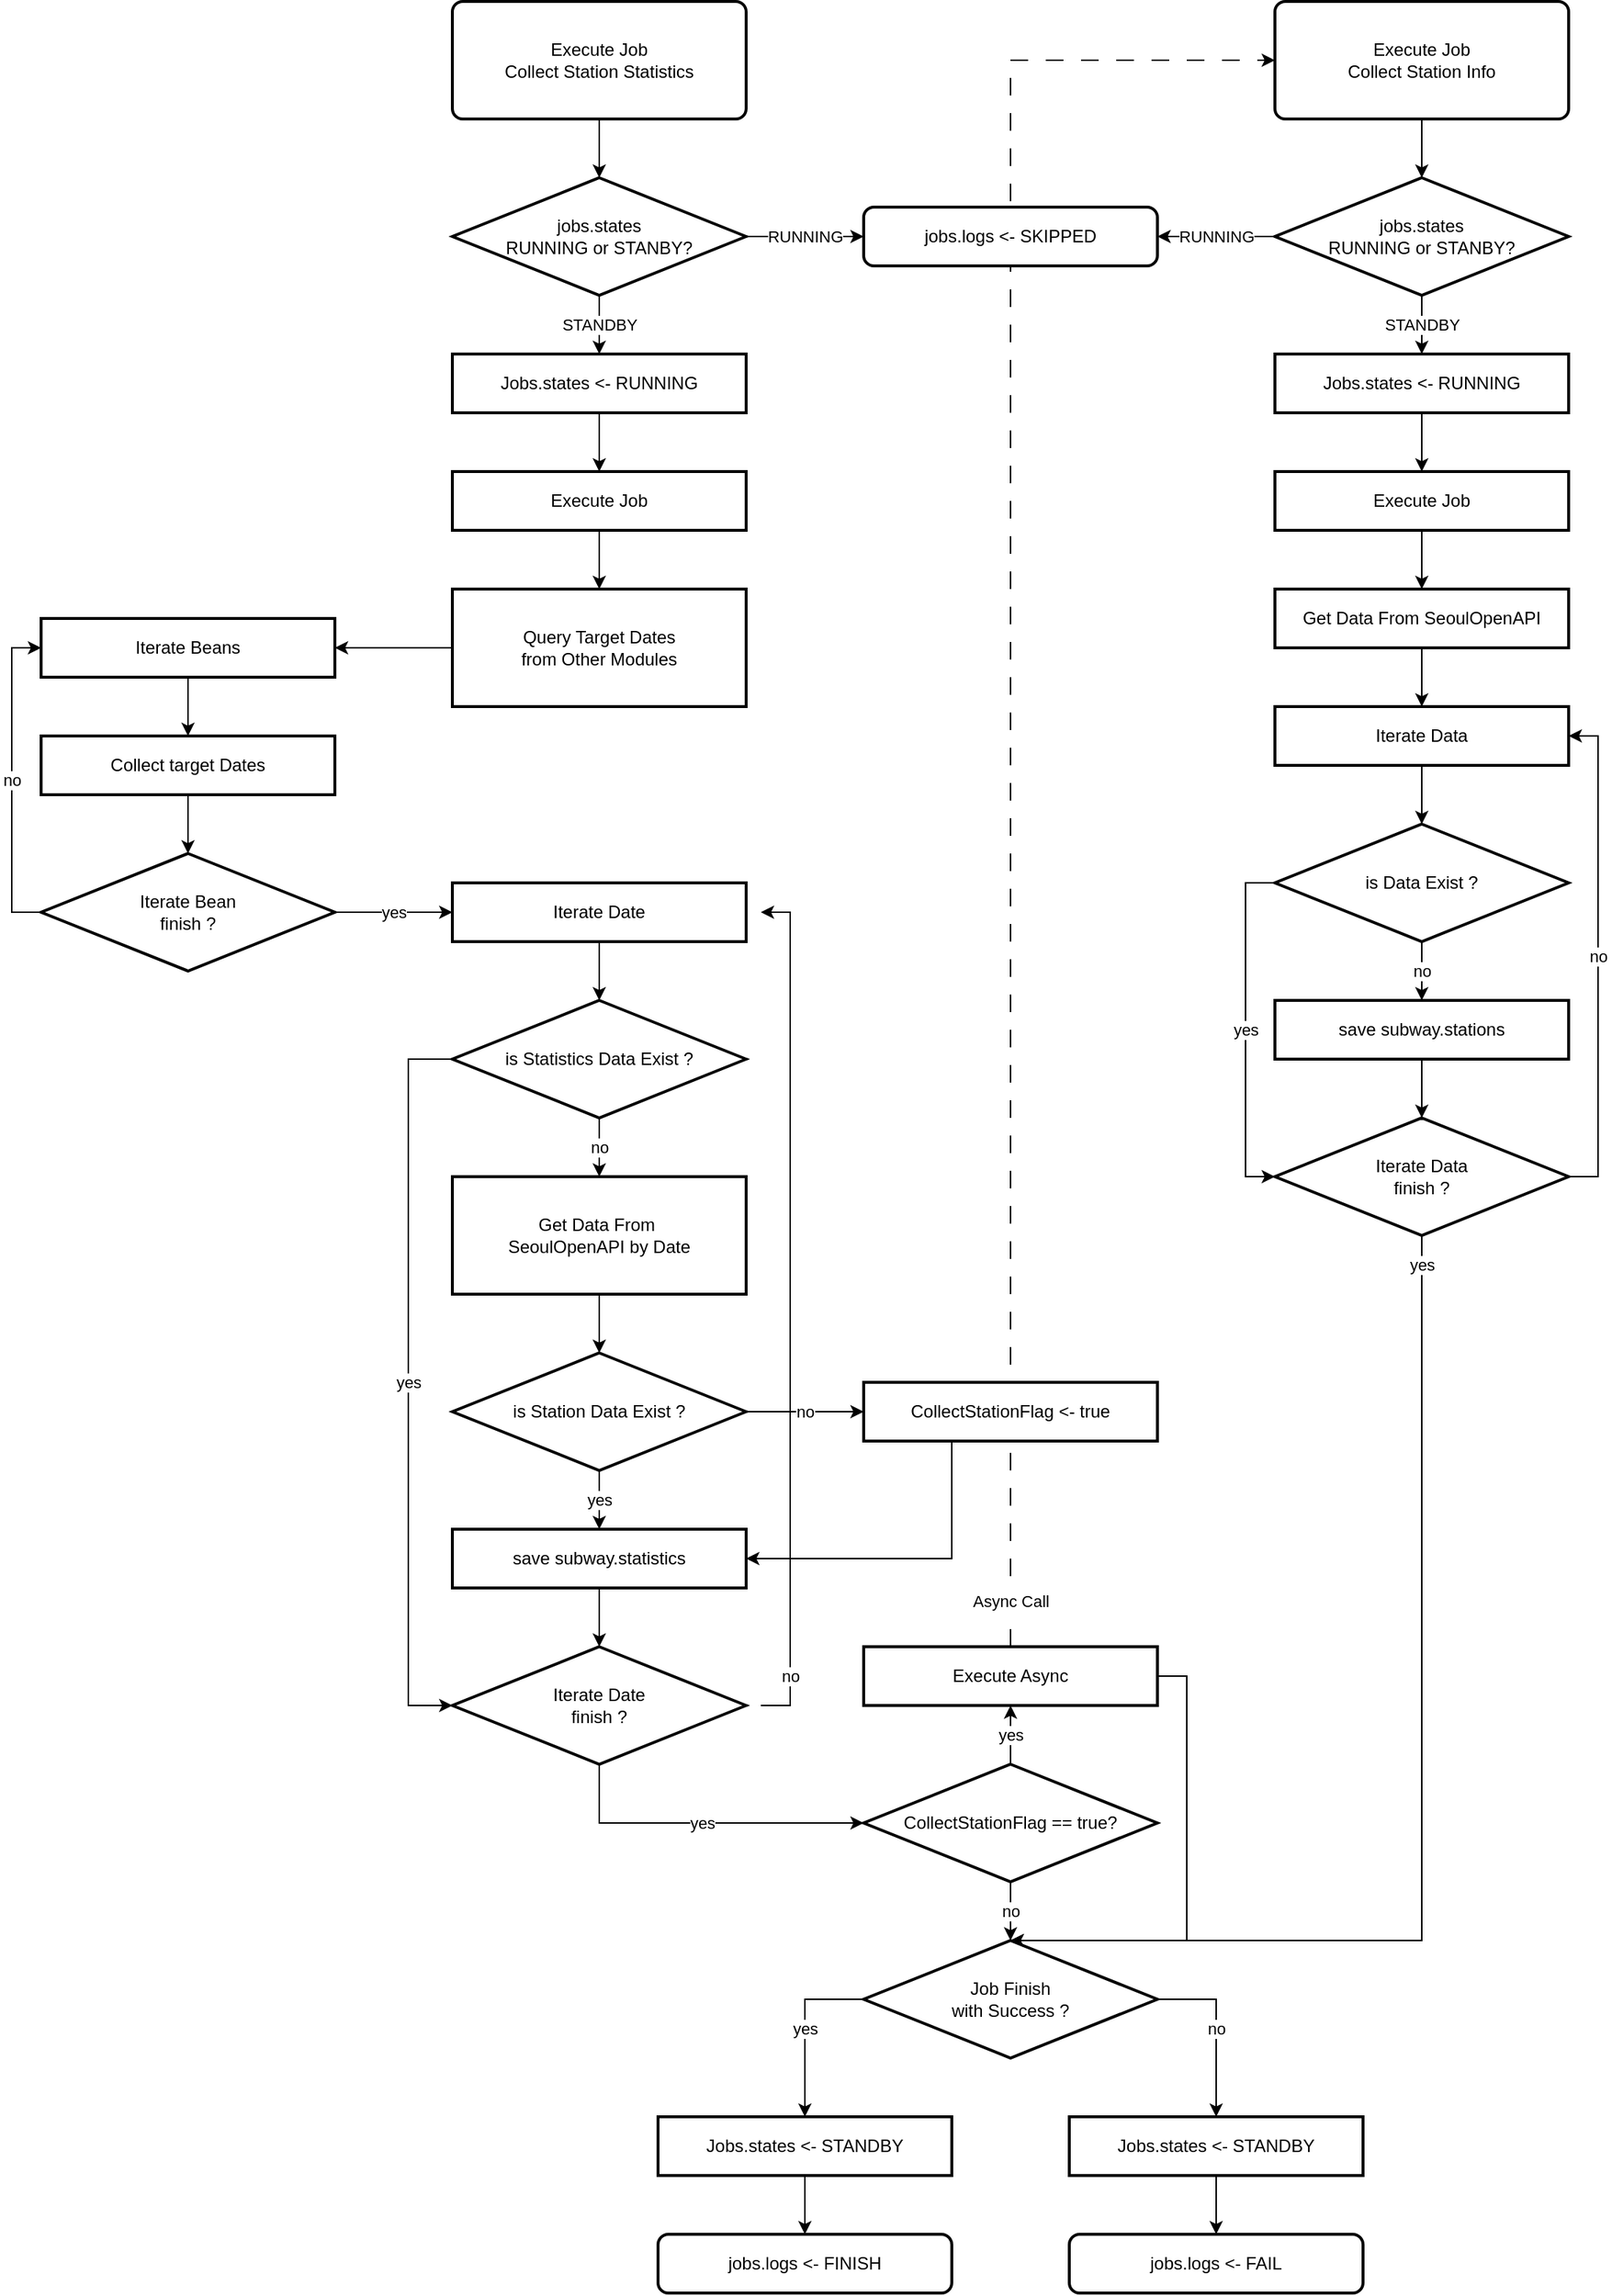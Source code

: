 <mxfile version="24.2.0" type="github">
  <diagram id="C5RBs43oDa-KdzZeNtuy" name="Page-1">
    <mxGraphModel dx="2261" dy="756" grid="1" gridSize="10" guides="1" tooltips="1" connect="1" arrows="1" fold="1" page="1" pageScale="1" pageWidth="827" pageHeight="1169" math="0" shadow="0">
      <root>
        <mxCell id="WIyWlLk6GJQsqaUBKTNV-0" />
        <mxCell id="WIyWlLk6GJQsqaUBKTNV-1" parent="WIyWlLk6GJQsqaUBKTNV-0" />
        <mxCell id="YIULkjpwCNEE645c2rZU-81" value="Async Call" style="edgeStyle=orthogonalEdgeStyle;rounded=0;orthogonalLoop=1;jettySize=auto;html=1;entryX=0;entryY=0.5;entryDx=0;entryDy=0;dashed=1;dashPattern=12 12;" edge="1" parent="WIyWlLk6GJQsqaUBKTNV-1" source="YIULkjpwCNEE645c2rZU-58" target="YIULkjpwCNEE645c2rZU-2">
          <mxGeometry x="-0.952" relative="1" as="geometry">
            <Array as="points">
              <mxPoint x="-140" y="80" />
            </Array>
            <mxPoint y="-1" as="offset" />
          </mxGeometry>
        </mxCell>
        <mxCell id="YIULkjpwCNEE645c2rZU-44" value="RUNNING" style="edgeStyle=orthogonalEdgeStyle;rounded=0;orthogonalLoop=1;jettySize=auto;html=1;entryX=1;entryY=0.5;entryDx=0;entryDy=0;" edge="1" parent="WIyWlLk6GJQsqaUBKTNV-1" source="YIULkjpwCNEE645c2rZU-0" target="YIULkjpwCNEE645c2rZU-5">
          <mxGeometry relative="1" as="geometry" />
        </mxCell>
        <mxCell id="YIULkjpwCNEE645c2rZU-83" value="STANDBY" style="edgeStyle=orthogonalEdgeStyle;rounded=0;orthogonalLoop=1;jettySize=auto;html=1;entryX=0.5;entryY=0;entryDx=0;entryDy=0;" edge="1" parent="WIyWlLk6GJQsqaUBKTNV-1" source="YIULkjpwCNEE645c2rZU-0" target="YIULkjpwCNEE645c2rZU-9">
          <mxGeometry relative="1" as="geometry" />
        </mxCell>
        <mxCell id="YIULkjpwCNEE645c2rZU-0" value="jobs.states&lt;div&gt;RUNNING or STANBY?&lt;/div&gt;" style="strokeWidth=2;html=1;shape=mxgraph.flowchart.decision;whiteSpace=wrap;" vertex="1" parent="WIyWlLk6GJQsqaUBKTNV-1">
          <mxGeometry x="40" y="160" width="200" height="80" as="geometry" />
        </mxCell>
        <mxCell id="YIULkjpwCNEE645c2rZU-85" style="edgeStyle=orthogonalEdgeStyle;rounded=0;orthogonalLoop=1;jettySize=auto;html=1;entryX=0.5;entryY=0;entryDx=0;entryDy=0;" edge="1" parent="WIyWlLk6GJQsqaUBKTNV-1" source="YIULkjpwCNEE645c2rZU-1" target="YIULkjpwCNEE645c2rZU-16">
          <mxGeometry relative="1" as="geometry" />
        </mxCell>
        <mxCell id="YIULkjpwCNEE645c2rZU-1" value="Execute Job" style="rounded=0;whiteSpace=wrap;html=1;absoluteArcSize=1;arcSize=14;strokeWidth=2;" vertex="1" parent="WIyWlLk6GJQsqaUBKTNV-1">
          <mxGeometry x="40" y="360" width="200" height="40" as="geometry" />
        </mxCell>
        <mxCell id="YIULkjpwCNEE645c2rZU-2" value="Execute Job&lt;div&gt;Collect Station Info&lt;br&gt;&lt;/div&gt;" style="rounded=1;whiteSpace=wrap;html=1;absoluteArcSize=1;arcSize=14;strokeWidth=2;" vertex="1" parent="WIyWlLk6GJQsqaUBKTNV-1">
          <mxGeometry x="40" y="40" width="200" height="80" as="geometry" />
        </mxCell>
        <mxCell id="YIULkjpwCNEE645c2rZU-5" value="jobs.logs &amp;lt;- SKIPPED" style="rounded=1;whiteSpace=wrap;html=1;absoluteArcSize=1;arcSize=14;strokeWidth=2;" vertex="1" parent="WIyWlLk6GJQsqaUBKTNV-1">
          <mxGeometry x="-240" y="180" width="200" height="40" as="geometry" />
        </mxCell>
        <mxCell id="YIULkjpwCNEE645c2rZU-6" value="jobs.logs &amp;lt;- FINISH" style="rounded=1;whiteSpace=wrap;html=1;absoluteArcSize=1;arcSize=14;strokeWidth=2;" vertex="1" parent="WIyWlLk6GJQsqaUBKTNV-1">
          <mxGeometry x="-380" y="1560" width="200" height="40" as="geometry" />
        </mxCell>
        <mxCell id="YIULkjpwCNEE645c2rZU-76" value="yes" style="edgeStyle=orthogonalEdgeStyle;rounded=0;orthogonalLoop=1;jettySize=auto;html=1;entryX=0.5;entryY=0;entryDx=0;entryDy=0;" edge="1" parent="WIyWlLk6GJQsqaUBKTNV-1" source="YIULkjpwCNEE645c2rZU-7" target="YIULkjpwCNEE645c2rZU-8">
          <mxGeometry relative="1" as="geometry">
            <Array as="points">
              <mxPoint x="-280" y="1400" />
            </Array>
          </mxGeometry>
        </mxCell>
        <mxCell id="YIULkjpwCNEE645c2rZU-78" value="no" style="edgeStyle=orthogonalEdgeStyle;rounded=0;orthogonalLoop=1;jettySize=auto;html=1;entryX=0.5;entryY=0;entryDx=0;entryDy=0;" edge="1" parent="WIyWlLk6GJQsqaUBKTNV-1" source="YIULkjpwCNEE645c2rZU-7" target="YIULkjpwCNEE645c2rZU-12">
          <mxGeometry relative="1" as="geometry">
            <Array as="points">
              <mxPoint y="1400" />
            </Array>
          </mxGeometry>
        </mxCell>
        <mxCell id="YIULkjpwCNEE645c2rZU-7" value="Job Finish&lt;div&gt;with Success ?&lt;/div&gt;" style="strokeWidth=2;html=1;shape=mxgraph.flowchart.decision;whiteSpace=wrap;" vertex="1" parent="WIyWlLk6GJQsqaUBKTNV-1">
          <mxGeometry x="-240" y="1360" width="200" height="80" as="geometry" />
        </mxCell>
        <mxCell id="YIULkjpwCNEE645c2rZU-77" style="edgeStyle=orthogonalEdgeStyle;rounded=0;orthogonalLoop=1;jettySize=auto;html=1;entryX=0.5;entryY=0;entryDx=0;entryDy=0;" edge="1" parent="WIyWlLk6GJQsqaUBKTNV-1" source="YIULkjpwCNEE645c2rZU-8" target="YIULkjpwCNEE645c2rZU-6">
          <mxGeometry relative="1" as="geometry" />
        </mxCell>
        <mxCell id="YIULkjpwCNEE645c2rZU-8" value="Jobs.states &amp;lt;- STANDBY" style="rounded=0;whiteSpace=wrap;html=1;absoluteArcSize=1;arcSize=14;strokeWidth=2;" vertex="1" parent="WIyWlLk6GJQsqaUBKTNV-1">
          <mxGeometry x="-380" y="1480" width="200" height="40" as="geometry" />
        </mxCell>
        <mxCell id="YIULkjpwCNEE645c2rZU-84" style="edgeStyle=orthogonalEdgeStyle;rounded=0;orthogonalLoop=1;jettySize=auto;html=1;entryX=0.5;entryY=0;entryDx=0;entryDy=0;" edge="1" parent="WIyWlLk6GJQsqaUBKTNV-1" source="YIULkjpwCNEE645c2rZU-9" target="YIULkjpwCNEE645c2rZU-1">
          <mxGeometry relative="1" as="geometry" />
        </mxCell>
        <mxCell id="YIULkjpwCNEE645c2rZU-9" value="Jobs.states &amp;lt;- RUNNING" style="rounded=0;whiteSpace=wrap;html=1;absoluteArcSize=1;arcSize=14;strokeWidth=2;" vertex="1" parent="WIyWlLk6GJQsqaUBKTNV-1">
          <mxGeometry x="40" y="280" width="200" height="40" as="geometry" />
        </mxCell>
        <mxCell id="YIULkjpwCNEE645c2rZU-11" value="jobs.logs &amp;lt;- FAIL" style="rounded=1;whiteSpace=wrap;html=1;absoluteArcSize=1;arcSize=14;strokeWidth=2;" vertex="1" parent="WIyWlLk6GJQsqaUBKTNV-1">
          <mxGeometry x="-100" y="1560" width="200" height="40" as="geometry" />
        </mxCell>
        <mxCell id="YIULkjpwCNEE645c2rZU-79" style="edgeStyle=orthogonalEdgeStyle;rounded=0;orthogonalLoop=1;jettySize=auto;html=1;" edge="1" parent="WIyWlLk6GJQsqaUBKTNV-1" source="YIULkjpwCNEE645c2rZU-12" target="YIULkjpwCNEE645c2rZU-11">
          <mxGeometry relative="1" as="geometry" />
        </mxCell>
        <mxCell id="YIULkjpwCNEE645c2rZU-12" value="Jobs.states &amp;lt;- STANDBY" style="rounded=0;whiteSpace=wrap;html=1;absoluteArcSize=1;arcSize=14;strokeWidth=2;" vertex="1" parent="WIyWlLk6GJQsqaUBKTNV-1">
          <mxGeometry x="-100" y="1480" width="200" height="40" as="geometry" />
        </mxCell>
        <mxCell id="YIULkjpwCNEE645c2rZU-13" value="Execute Job&lt;div&gt;Collect Station Statistics&lt;/div&gt;" style="rounded=1;whiteSpace=wrap;html=1;absoluteArcSize=1;arcSize=14;strokeWidth=2;" vertex="1" parent="WIyWlLk6GJQsqaUBKTNV-1">
          <mxGeometry x="-520" y="40" width="200" height="80" as="geometry" />
        </mxCell>
        <mxCell id="YIULkjpwCNEE645c2rZU-43" value="RUNNING" style="edgeStyle=orthogonalEdgeStyle;rounded=0;orthogonalLoop=1;jettySize=auto;html=1;entryX=0;entryY=0.5;entryDx=0;entryDy=0;" edge="1" parent="WIyWlLk6GJQsqaUBKTNV-1" source="YIULkjpwCNEE645c2rZU-14" target="YIULkjpwCNEE645c2rZU-5">
          <mxGeometry relative="1" as="geometry" />
        </mxCell>
        <mxCell id="YIULkjpwCNEE645c2rZU-45" value="STANDBY" style="edgeStyle=orthogonalEdgeStyle;rounded=0;orthogonalLoop=1;jettySize=auto;html=1;entryX=0.5;entryY=0;entryDx=0;entryDy=0;" edge="1" parent="WIyWlLk6GJQsqaUBKTNV-1" source="YIULkjpwCNEE645c2rZU-14" target="YIULkjpwCNEE645c2rZU-26">
          <mxGeometry relative="1" as="geometry" />
        </mxCell>
        <mxCell id="YIULkjpwCNEE645c2rZU-14" value="jobs.states&lt;div&gt;RUNNING or STANBY?&lt;/div&gt;" style="strokeWidth=2;html=1;shape=mxgraph.flowchart.decision;whiteSpace=wrap;" vertex="1" parent="WIyWlLk6GJQsqaUBKTNV-1">
          <mxGeometry x="-520" y="160" width="200" height="80" as="geometry" />
        </mxCell>
        <mxCell id="YIULkjpwCNEE645c2rZU-15" value="save subway.stations" style="rounded=0;whiteSpace=wrap;html=1;absoluteArcSize=1;arcSize=14;strokeWidth=2;" vertex="1" parent="WIyWlLk6GJQsqaUBKTNV-1">
          <mxGeometry x="40" y="720" width="200" height="40" as="geometry" />
        </mxCell>
        <mxCell id="YIULkjpwCNEE645c2rZU-86" style="edgeStyle=orthogonalEdgeStyle;rounded=0;orthogonalLoop=1;jettySize=auto;html=1;entryX=0.5;entryY=0;entryDx=0;entryDy=0;" edge="1" parent="WIyWlLk6GJQsqaUBKTNV-1" source="YIULkjpwCNEE645c2rZU-16" target="YIULkjpwCNEE645c2rZU-32">
          <mxGeometry relative="1" as="geometry" />
        </mxCell>
        <mxCell id="YIULkjpwCNEE645c2rZU-16" value="Get Data From SeoulOpenAPI" style="rounded=0;whiteSpace=wrap;html=1;absoluteArcSize=1;arcSize=14;strokeWidth=2;" vertex="1" parent="WIyWlLk6GJQsqaUBKTNV-1">
          <mxGeometry x="40" y="440" width="200" height="40" as="geometry" />
        </mxCell>
        <mxCell id="YIULkjpwCNEE645c2rZU-88" value="no" style="edgeStyle=orthogonalEdgeStyle;rounded=0;orthogonalLoop=1;jettySize=auto;html=1;entryX=0.5;entryY=0;entryDx=0;entryDy=0;" edge="1" parent="WIyWlLk6GJQsqaUBKTNV-1" source="YIULkjpwCNEE645c2rZU-24" target="YIULkjpwCNEE645c2rZU-15">
          <mxGeometry relative="1" as="geometry" />
        </mxCell>
        <mxCell id="YIULkjpwCNEE645c2rZU-24" value="is Data Exist ?" style="strokeWidth=2;html=1;shape=mxgraph.flowchart.decision;whiteSpace=wrap;" vertex="1" parent="WIyWlLk6GJQsqaUBKTNV-1">
          <mxGeometry x="40" y="600" width="200" height="80" as="geometry" />
        </mxCell>
        <mxCell id="YIULkjpwCNEE645c2rZU-47" style="edgeStyle=orthogonalEdgeStyle;rounded=0;orthogonalLoop=1;jettySize=auto;html=1;entryX=0.5;entryY=0;entryDx=0;entryDy=0;" edge="1" parent="WIyWlLk6GJQsqaUBKTNV-1" source="YIULkjpwCNEE645c2rZU-25" target="YIULkjpwCNEE645c2rZU-27">
          <mxGeometry relative="1" as="geometry" />
        </mxCell>
        <mxCell id="YIULkjpwCNEE645c2rZU-25" value="Execute Job" style="rounded=0;whiteSpace=wrap;html=1;absoluteArcSize=1;arcSize=14;strokeWidth=2;" vertex="1" parent="WIyWlLk6GJQsqaUBKTNV-1">
          <mxGeometry x="-520" y="360" width="200" height="40" as="geometry" />
        </mxCell>
        <mxCell id="YIULkjpwCNEE645c2rZU-46" style="edgeStyle=orthogonalEdgeStyle;rounded=0;orthogonalLoop=1;jettySize=auto;html=1;entryX=0.5;entryY=0;entryDx=0;entryDy=0;" edge="1" parent="WIyWlLk6GJQsqaUBKTNV-1" source="YIULkjpwCNEE645c2rZU-26" target="YIULkjpwCNEE645c2rZU-25">
          <mxGeometry relative="1" as="geometry" />
        </mxCell>
        <mxCell id="YIULkjpwCNEE645c2rZU-26" value="Jobs.states &amp;lt;- RUNNING" style="rounded=0;whiteSpace=wrap;html=1;absoluteArcSize=1;arcSize=14;strokeWidth=2;" vertex="1" parent="WIyWlLk6GJQsqaUBKTNV-1">
          <mxGeometry x="-520" y="280" width="200" height="40" as="geometry" />
        </mxCell>
        <mxCell id="YIULkjpwCNEE645c2rZU-48" style="edgeStyle=orthogonalEdgeStyle;rounded=0;orthogonalLoop=1;jettySize=auto;html=1;entryX=1;entryY=0.5;entryDx=0;entryDy=0;" edge="1" parent="WIyWlLk6GJQsqaUBKTNV-1" source="YIULkjpwCNEE645c2rZU-27" target="YIULkjpwCNEE645c2rZU-34">
          <mxGeometry relative="1" as="geometry" />
        </mxCell>
        <mxCell id="YIULkjpwCNEE645c2rZU-27" value="Query Target Dates&lt;div&gt;from Other Modules&lt;/div&gt;" style="rounded=0;whiteSpace=wrap;html=1;absoluteArcSize=1;arcSize=14;strokeWidth=2;" vertex="1" parent="WIyWlLk6GJQsqaUBKTNV-1">
          <mxGeometry x="-520" y="440" width="200" height="80" as="geometry" />
        </mxCell>
        <mxCell id="YIULkjpwCNEE645c2rZU-29" value="Get Data From&amp;nbsp;&lt;div&gt;SeoulOpenAPI by Date&lt;/div&gt;" style="rounded=0;whiteSpace=wrap;html=1;absoluteArcSize=1;arcSize=14;strokeWidth=2;" vertex="1" parent="WIyWlLk6GJQsqaUBKTNV-1">
          <mxGeometry x="-520" y="840" width="200" height="80" as="geometry" />
        </mxCell>
        <mxCell id="YIULkjpwCNEE645c2rZU-92" value="no" style="edgeStyle=orthogonalEdgeStyle;rounded=0;orthogonalLoop=1;jettySize=auto;html=1;entryX=1;entryY=0.5;entryDx=0;entryDy=0;" edge="1" parent="WIyWlLk6GJQsqaUBKTNV-1" source="YIULkjpwCNEE645c2rZU-30" target="YIULkjpwCNEE645c2rZU-32">
          <mxGeometry relative="1" as="geometry">
            <Array as="points">
              <mxPoint x="260" y="840" />
              <mxPoint x="260" y="540" />
            </Array>
          </mxGeometry>
        </mxCell>
        <mxCell id="YIULkjpwCNEE645c2rZU-30" value="Iterate Data&lt;div&gt;finish ?&lt;/div&gt;" style="strokeWidth=2;html=1;shape=mxgraph.flowchart.decision;whiteSpace=wrap;" vertex="1" parent="WIyWlLk6GJQsqaUBKTNV-1">
          <mxGeometry x="40" y="800" width="200" height="80" as="geometry" />
        </mxCell>
        <mxCell id="YIULkjpwCNEE645c2rZU-71" value="no" style="edgeStyle=orthogonalEdgeStyle;rounded=0;orthogonalLoop=1;jettySize=auto;html=1;entryX=1;entryY=0.5;entryDx=0;entryDy=0;" edge="1" parent="WIyWlLk6GJQsqaUBKTNV-1">
          <mxGeometry x="-0.862" relative="1" as="geometry">
            <mxPoint x="-310" y="1200.0" as="sourcePoint" />
            <mxPoint x="-310" y="660" as="targetPoint" />
            <Array as="points">
              <mxPoint x="-290" y="1200" />
              <mxPoint x="-290" y="660" />
            </Array>
            <mxPoint as="offset" />
          </mxGeometry>
        </mxCell>
        <mxCell id="YIULkjpwCNEE645c2rZU-31" value="Iterate Date&lt;div&gt;finish ?&lt;/div&gt;" style="strokeWidth=2;html=1;shape=mxgraph.flowchart.decision;whiteSpace=wrap;" vertex="1" parent="WIyWlLk6GJQsqaUBKTNV-1">
          <mxGeometry x="-520" y="1160" width="200" height="80" as="geometry" />
        </mxCell>
        <mxCell id="YIULkjpwCNEE645c2rZU-32" value="Iterate Data" style="rounded=0;whiteSpace=wrap;html=1;absoluteArcSize=1;arcSize=14;strokeWidth=2;" vertex="1" parent="WIyWlLk6GJQsqaUBKTNV-1">
          <mxGeometry x="40" y="520" width="200" height="40" as="geometry" />
        </mxCell>
        <mxCell id="YIULkjpwCNEE645c2rZU-33" value="Iterate Date" style="rounded=0;whiteSpace=wrap;html=1;absoluteArcSize=1;arcSize=14;strokeWidth=2;" vertex="1" parent="WIyWlLk6GJQsqaUBKTNV-1">
          <mxGeometry x="-520" y="640" width="200" height="40" as="geometry" />
        </mxCell>
        <mxCell id="YIULkjpwCNEE645c2rZU-49" style="edgeStyle=orthogonalEdgeStyle;rounded=0;orthogonalLoop=1;jettySize=auto;html=1;entryX=0.5;entryY=0;entryDx=0;entryDy=0;" edge="1" parent="WIyWlLk6GJQsqaUBKTNV-1" source="YIULkjpwCNEE645c2rZU-34" target="YIULkjpwCNEE645c2rZU-40">
          <mxGeometry relative="1" as="geometry" />
        </mxCell>
        <mxCell id="YIULkjpwCNEE645c2rZU-34" value="Iterate Beans" style="rounded=0;whiteSpace=wrap;html=1;absoluteArcSize=1;arcSize=14;strokeWidth=2;" vertex="1" parent="WIyWlLk6GJQsqaUBKTNV-1">
          <mxGeometry x="-800" y="460" width="200" height="40" as="geometry" />
        </mxCell>
        <mxCell id="YIULkjpwCNEE645c2rZU-52" value="no" style="edgeStyle=elbowEdgeStyle;rounded=0;orthogonalLoop=1;jettySize=auto;html=1;entryX=0;entryY=0.5;entryDx=0;entryDy=0;exitX=0;exitY=0.5;exitDx=0;exitDy=0;exitPerimeter=0;" edge="1" parent="WIyWlLk6GJQsqaUBKTNV-1" source="YIULkjpwCNEE645c2rZU-35" target="YIULkjpwCNEE645c2rZU-34">
          <mxGeometry relative="1" as="geometry">
            <mxPoint x="-819.91" y="660" as="sourcePoint" />
            <mxPoint x="-819.91" y="480" as="targetPoint" />
            <Array as="points">
              <mxPoint x="-820" y="570" />
            </Array>
          </mxGeometry>
        </mxCell>
        <mxCell id="YIULkjpwCNEE645c2rZU-53" value="yes" style="edgeStyle=orthogonalEdgeStyle;rounded=0;orthogonalLoop=1;jettySize=auto;html=1;entryX=0;entryY=0.5;entryDx=0;entryDy=0;" edge="1" parent="WIyWlLk6GJQsqaUBKTNV-1" source="YIULkjpwCNEE645c2rZU-35" target="YIULkjpwCNEE645c2rZU-33">
          <mxGeometry relative="1" as="geometry" />
        </mxCell>
        <mxCell id="YIULkjpwCNEE645c2rZU-35" value="Iterate Bean&lt;div&gt;finish ?&lt;/div&gt;" style="strokeWidth=2;html=1;shape=mxgraph.flowchart.decision;whiteSpace=wrap;" vertex="1" parent="WIyWlLk6GJQsqaUBKTNV-1">
          <mxGeometry x="-800" y="620" width="200" height="80" as="geometry" />
        </mxCell>
        <mxCell id="YIULkjpwCNEE645c2rZU-37" value="save subway.statistics" style="rounded=0;whiteSpace=wrap;html=1;absoluteArcSize=1;arcSize=14;strokeWidth=2;" vertex="1" parent="WIyWlLk6GJQsqaUBKTNV-1">
          <mxGeometry x="-520" y="1080" width="200" height="40" as="geometry" />
        </mxCell>
        <mxCell id="YIULkjpwCNEE645c2rZU-64" value="no" style="edgeStyle=orthogonalEdgeStyle;rounded=0;orthogonalLoop=1;jettySize=auto;html=1;entryX=0.5;entryY=0;entryDx=0;entryDy=0;" edge="1" parent="WIyWlLk6GJQsqaUBKTNV-1" source="YIULkjpwCNEE645c2rZU-39" target="YIULkjpwCNEE645c2rZU-29">
          <mxGeometry relative="1" as="geometry" />
        </mxCell>
        <mxCell id="YIULkjpwCNEE645c2rZU-39" value="is Statistics Data Exist ?" style="strokeWidth=2;html=1;shape=mxgraph.flowchart.decision;whiteSpace=wrap;" vertex="1" parent="WIyWlLk6GJQsqaUBKTNV-1">
          <mxGeometry x="-520" y="720" width="200" height="80" as="geometry" />
        </mxCell>
        <mxCell id="YIULkjpwCNEE645c2rZU-40" value="Collect target Dates" style="rounded=0;whiteSpace=wrap;html=1;absoluteArcSize=1;arcSize=14;strokeWidth=2;" vertex="1" parent="WIyWlLk6GJQsqaUBKTNV-1">
          <mxGeometry x="-800" y="540" width="200" height="40" as="geometry" />
        </mxCell>
        <mxCell id="YIULkjpwCNEE645c2rZU-67" value="yes" style="edgeStyle=orthogonalEdgeStyle;rounded=0;orthogonalLoop=1;jettySize=auto;html=1;entryX=0.5;entryY=0;entryDx=0;entryDy=0;" edge="1" parent="WIyWlLk6GJQsqaUBKTNV-1" source="YIULkjpwCNEE645c2rZU-41" target="YIULkjpwCNEE645c2rZU-37">
          <mxGeometry relative="1" as="geometry" />
        </mxCell>
        <mxCell id="YIULkjpwCNEE645c2rZU-68" value="no" style="edgeStyle=orthogonalEdgeStyle;rounded=0;orthogonalLoop=1;jettySize=auto;html=1;entryX=0;entryY=0.5;entryDx=0;entryDy=0;" edge="1" parent="WIyWlLk6GJQsqaUBKTNV-1" source="YIULkjpwCNEE645c2rZU-41" target="YIULkjpwCNEE645c2rZU-56">
          <mxGeometry relative="1" as="geometry" />
        </mxCell>
        <mxCell id="YIULkjpwCNEE645c2rZU-41" value="is Station Data Exist ?" style="strokeWidth=2;html=1;shape=mxgraph.flowchart.decision;whiteSpace=wrap;" vertex="1" parent="WIyWlLk6GJQsqaUBKTNV-1">
          <mxGeometry x="-520" y="960" width="200" height="80" as="geometry" />
        </mxCell>
        <mxCell id="YIULkjpwCNEE645c2rZU-42" style="edgeStyle=orthogonalEdgeStyle;rounded=0;orthogonalLoop=1;jettySize=auto;html=1;entryX=0.5;entryY=0;entryDx=0;entryDy=0;entryPerimeter=0;" edge="1" parent="WIyWlLk6GJQsqaUBKTNV-1" source="YIULkjpwCNEE645c2rZU-13" target="YIULkjpwCNEE645c2rZU-14">
          <mxGeometry relative="1" as="geometry" />
        </mxCell>
        <mxCell id="YIULkjpwCNEE645c2rZU-50" style="edgeStyle=orthogonalEdgeStyle;rounded=0;orthogonalLoop=1;jettySize=auto;html=1;entryX=0.5;entryY=0;entryDx=0;entryDy=0;entryPerimeter=0;" edge="1" parent="WIyWlLk6GJQsqaUBKTNV-1" source="YIULkjpwCNEE645c2rZU-40" target="YIULkjpwCNEE645c2rZU-35">
          <mxGeometry relative="1" as="geometry" />
        </mxCell>
        <mxCell id="YIULkjpwCNEE645c2rZU-54" style="edgeStyle=orthogonalEdgeStyle;rounded=0;orthogonalLoop=1;jettySize=auto;html=1;entryX=0.5;entryY=0;entryDx=0;entryDy=0;entryPerimeter=0;" edge="1" parent="WIyWlLk6GJQsqaUBKTNV-1" source="YIULkjpwCNEE645c2rZU-33" target="YIULkjpwCNEE645c2rZU-39">
          <mxGeometry relative="1" as="geometry" />
        </mxCell>
        <mxCell id="YIULkjpwCNEE645c2rZU-69" style="edgeStyle=orthogonalEdgeStyle;rounded=0;orthogonalLoop=1;jettySize=auto;html=1;entryX=1;entryY=0.5;entryDx=0;entryDy=0;" edge="1" parent="WIyWlLk6GJQsqaUBKTNV-1" source="YIULkjpwCNEE645c2rZU-56" target="YIULkjpwCNEE645c2rZU-37">
          <mxGeometry relative="1" as="geometry">
            <Array as="points">
              <mxPoint x="-180" y="1100" />
            </Array>
          </mxGeometry>
        </mxCell>
        <mxCell id="YIULkjpwCNEE645c2rZU-56" value="CollectStationFlag &amp;lt;- true" style="rounded=0;whiteSpace=wrap;html=1;absoluteArcSize=1;arcSize=14;strokeWidth=2;" vertex="1" parent="WIyWlLk6GJQsqaUBKTNV-1">
          <mxGeometry x="-240" y="980" width="200" height="40" as="geometry" />
        </mxCell>
        <mxCell id="YIULkjpwCNEE645c2rZU-74" value="yes" style="edgeStyle=orthogonalEdgeStyle;rounded=0;orthogonalLoop=1;jettySize=auto;html=1;entryX=0.5;entryY=1;entryDx=0;entryDy=0;" edge="1" parent="WIyWlLk6GJQsqaUBKTNV-1" source="YIULkjpwCNEE645c2rZU-57" target="YIULkjpwCNEE645c2rZU-58">
          <mxGeometry relative="1" as="geometry" />
        </mxCell>
        <mxCell id="YIULkjpwCNEE645c2rZU-57" value="CollectStationFlag == true?" style="strokeWidth=2;html=1;shape=mxgraph.flowchart.decision;whiteSpace=wrap;" vertex="1" parent="WIyWlLk6GJQsqaUBKTNV-1">
          <mxGeometry x="-240" y="1240" width="200" height="80" as="geometry" />
        </mxCell>
        <mxCell id="YIULkjpwCNEE645c2rZU-58" value="Execute Async" style="rounded=0;whiteSpace=wrap;html=1;absoluteArcSize=1;arcSize=14;strokeWidth=2;" vertex="1" parent="WIyWlLk6GJQsqaUBKTNV-1">
          <mxGeometry x="-240" y="1160" width="200" height="40" as="geometry" />
        </mxCell>
        <mxCell id="YIULkjpwCNEE645c2rZU-65" value="yes" style="edgeStyle=orthogonalEdgeStyle;rounded=0;orthogonalLoop=1;jettySize=auto;html=1;entryX=0;entryY=0.5;entryDx=0;entryDy=0;entryPerimeter=0;" edge="1" parent="WIyWlLk6GJQsqaUBKTNV-1" source="YIULkjpwCNEE645c2rZU-39" target="YIULkjpwCNEE645c2rZU-31">
          <mxGeometry relative="1" as="geometry">
            <Array as="points">
              <mxPoint x="-550" y="760" />
              <mxPoint x="-550" y="1200" />
            </Array>
          </mxGeometry>
        </mxCell>
        <mxCell id="YIULkjpwCNEE645c2rZU-66" style="edgeStyle=orthogonalEdgeStyle;rounded=0;orthogonalLoop=1;jettySize=auto;html=1;entryX=0.5;entryY=0;entryDx=0;entryDy=0;entryPerimeter=0;" edge="1" parent="WIyWlLk6GJQsqaUBKTNV-1" source="YIULkjpwCNEE645c2rZU-29" target="YIULkjpwCNEE645c2rZU-41">
          <mxGeometry relative="1" as="geometry" />
        </mxCell>
        <mxCell id="YIULkjpwCNEE645c2rZU-70" style="edgeStyle=orthogonalEdgeStyle;rounded=0;orthogonalLoop=1;jettySize=auto;html=1;entryX=0.5;entryY=0;entryDx=0;entryDy=0;entryPerimeter=0;" edge="1" parent="WIyWlLk6GJQsqaUBKTNV-1" source="YIULkjpwCNEE645c2rZU-37" target="YIULkjpwCNEE645c2rZU-31">
          <mxGeometry relative="1" as="geometry" />
        </mxCell>
        <mxCell id="YIULkjpwCNEE645c2rZU-73" value="yes" style="edgeStyle=orthogonalEdgeStyle;rounded=0;orthogonalLoop=1;jettySize=auto;html=1;entryX=0;entryY=0.5;entryDx=0;entryDy=0;entryPerimeter=0;" edge="1" parent="WIyWlLk6GJQsqaUBKTNV-1" source="YIULkjpwCNEE645c2rZU-31" target="YIULkjpwCNEE645c2rZU-57">
          <mxGeometry relative="1" as="geometry">
            <Array as="points">
              <mxPoint x="-420" y="1280" />
            </Array>
          </mxGeometry>
        </mxCell>
        <mxCell id="YIULkjpwCNEE645c2rZU-75" value="no" style="edgeStyle=orthogonalEdgeStyle;rounded=0;orthogonalLoop=1;jettySize=auto;html=1;entryX=0.5;entryY=0;entryDx=0;entryDy=0;entryPerimeter=0;" edge="1" parent="WIyWlLk6GJQsqaUBKTNV-1" source="YIULkjpwCNEE645c2rZU-57" target="YIULkjpwCNEE645c2rZU-7">
          <mxGeometry relative="1" as="geometry" />
        </mxCell>
        <mxCell id="YIULkjpwCNEE645c2rZU-80" style="edgeStyle=orthogonalEdgeStyle;rounded=0;orthogonalLoop=1;jettySize=auto;html=1;entryX=0.5;entryY=0;entryDx=0;entryDy=0;entryPerimeter=0;" edge="1" parent="WIyWlLk6GJQsqaUBKTNV-1" source="YIULkjpwCNEE645c2rZU-58" target="YIULkjpwCNEE645c2rZU-7">
          <mxGeometry relative="1" as="geometry">
            <Array as="points">
              <mxPoint x="-20" y="1180" />
              <mxPoint x="-20" y="1360" />
            </Array>
          </mxGeometry>
        </mxCell>
        <mxCell id="YIULkjpwCNEE645c2rZU-82" style="edgeStyle=orthogonalEdgeStyle;rounded=0;orthogonalLoop=1;jettySize=auto;html=1;entryX=0.5;entryY=0;entryDx=0;entryDy=0;entryPerimeter=0;" edge="1" parent="WIyWlLk6GJQsqaUBKTNV-1" source="YIULkjpwCNEE645c2rZU-2" target="YIULkjpwCNEE645c2rZU-0">
          <mxGeometry relative="1" as="geometry" />
        </mxCell>
        <mxCell id="YIULkjpwCNEE645c2rZU-87" style="edgeStyle=orthogonalEdgeStyle;rounded=0;orthogonalLoop=1;jettySize=auto;html=1;entryX=0.5;entryY=0;entryDx=0;entryDy=0;entryPerimeter=0;" edge="1" parent="WIyWlLk6GJQsqaUBKTNV-1" source="YIULkjpwCNEE645c2rZU-32" target="YIULkjpwCNEE645c2rZU-24">
          <mxGeometry relative="1" as="geometry" />
        </mxCell>
        <mxCell id="YIULkjpwCNEE645c2rZU-89" value="yes" style="edgeStyle=orthogonalEdgeStyle;rounded=0;orthogonalLoop=1;jettySize=auto;html=1;entryX=0;entryY=0.5;entryDx=0;entryDy=0;entryPerimeter=0;" edge="1" parent="WIyWlLk6GJQsqaUBKTNV-1" source="YIULkjpwCNEE645c2rZU-24" target="YIULkjpwCNEE645c2rZU-30">
          <mxGeometry relative="1" as="geometry">
            <Array as="points">
              <mxPoint x="20" y="640" />
              <mxPoint x="20" y="840" />
            </Array>
          </mxGeometry>
        </mxCell>
        <mxCell id="YIULkjpwCNEE645c2rZU-90" style="edgeStyle=orthogonalEdgeStyle;rounded=0;orthogonalLoop=1;jettySize=auto;html=1;entryX=0.5;entryY=0;entryDx=0;entryDy=0;entryPerimeter=0;" edge="1" parent="WIyWlLk6GJQsqaUBKTNV-1" source="YIULkjpwCNEE645c2rZU-15" target="YIULkjpwCNEE645c2rZU-30">
          <mxGeometry relative="1" as="geometry" />
        </mxCell>
        <mxCell id="YIULkjpwCNEE645c2rZU-91" value="yes" style="edgeStyle=orthogonalEdgeStyle;rounded=0;orthogonalLoop=1;jettySize=auto;html=1;entryX=0.5;entryY=0;entryDx=0;entryDy=0;entryPerimeter=0;" edge="1" parent="WIyWlLk6GJQsqaUBKTNV-1" source="YIULkjpwCNEE645c2rZU-30" target="YIULkjpwCNEE645c2rZU-7">
          <mxGeometry x="-0.947" relative="1" as="geometry">
            <Array as="points">
              <mxPoint x="140" y="1360" />
            </Array>
            <mxPoint as="offset" />
          </mxGeometry>
        </mxCell>
      </root>
    </mxGraphModel>
  </diagram>
</mxfile>
